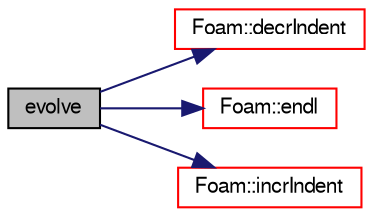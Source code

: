 digraph "evolve"
{
  bgcolor="transparent";
  edge [fontname="FreeSans",fontsize="10",labelfontname="FreeSans",labelfontsize="10"];
  node [fontname="FreeSans",fontsize="10",shape=record];
  rankdir="LR";
  Node2912 [label="evolve",height=0.2,width=0.4,color="black", fillcolor="grey75", style="filled", fontcolor="black"];
  Node2912 -> Node2913 [color="midnightblue",fontsize="10",style="solid",fontname="FreeSans"];
  Node2913 [label="Foam::decrIndent",height=0.2,width=0.4,color="red",URL="$a21124.html#a1c3a44e035fae1cd9d5a4a60a7e1c32b",tooltip="Decrement the indent level. "];
  Node2912 -> Node2915 [color="midnightblue",fontsize="10",style="solid",fontname="FreeSans"];
  Node2915 [label="Foam::endl",height=0.2,width=0.4,color="red",URL="$a21124.html#a2db8fe02a0d3909e9351bb4275b23ce4",tooltip="Add newline and flush stream. "];
  Node2912 -> Node2917 [color="midnightblue",fontsize="10",style="solid",fontname="FreeSans"];
  Node2917 [label="Foam::incrIndent",height=0.2,width=0.4,color="red",URL="$a21124.html#a5baff2b2334a238271b33f039e5dde5c",tooltip="Increment the indent level. "];
}
